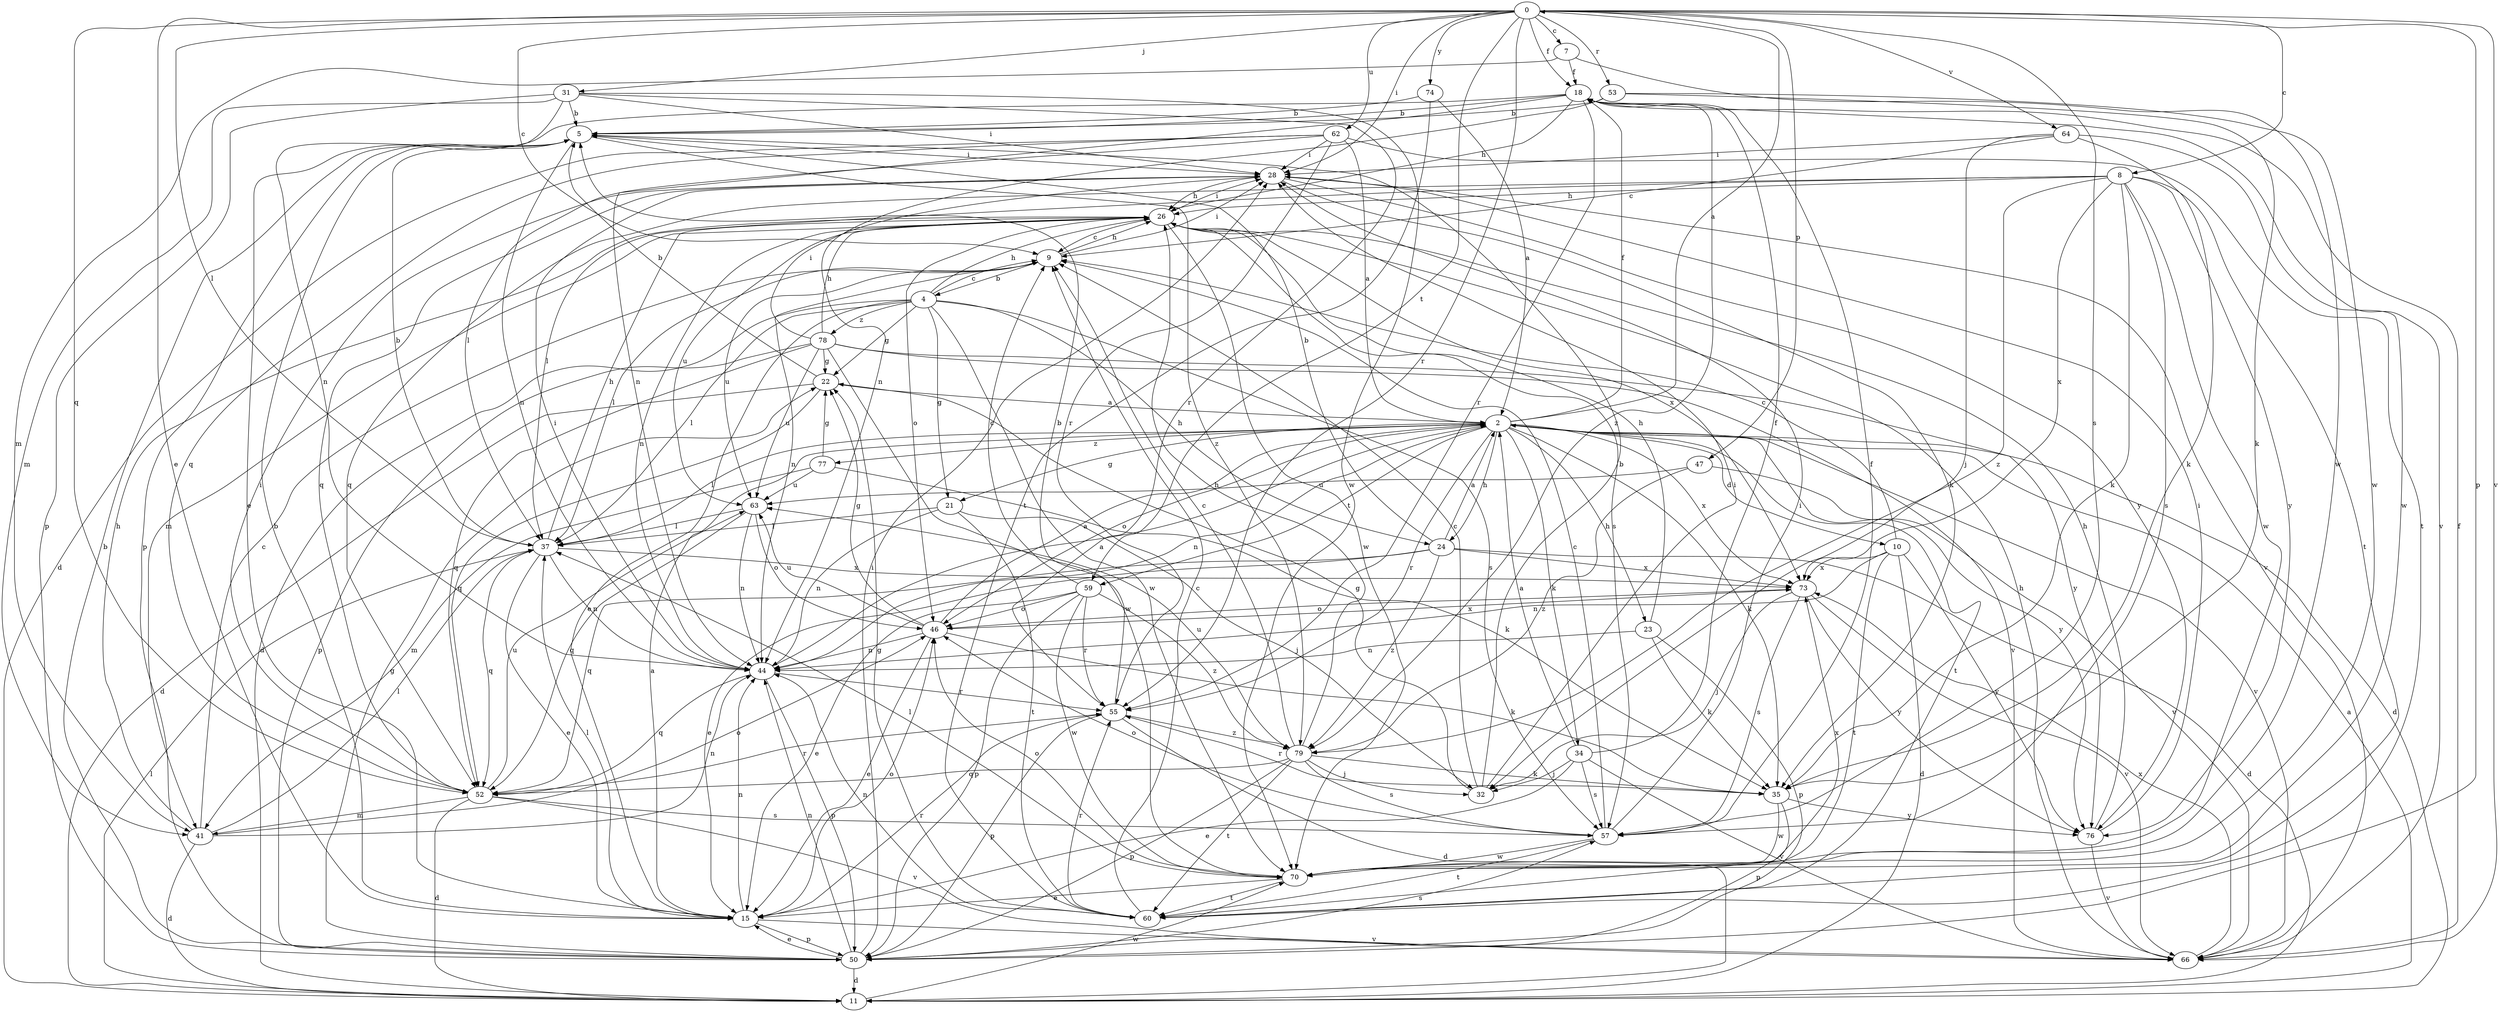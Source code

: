 strict digraph  {
0;
2;
4;
5;
7;
8;
9;
10;
11;
15;
18;
21;
22;
23;
24;
26;
28;
31;
32;
34;
35;
37;
41;
44;
46;
47;
50;
52;
53;
55;
57;
59;
60;
62;
63;
64;
66;
70;
73;
74;
76;
77;
78;
79;
0 -> 7  [label=c];
0 -> 8  [label=c];
0 -> 9  [label=c];
0 -> 15  [label=e];
0 -> 18  [label=f];
0 -> 28  [label=i];
0 -> 31  [label=j];
0 -> 37  [label=l];
0 -> 47  [label=p];
0 -> 50  [label=p];
0 -> 52  [label=q];
0 -> 53  [label=r];
0 -> 55  [label=r];
0 -> 57  [label=s];
0 -> 59  [label=t];
0 -> 62  [label=u];
0 -> 64  [label=v];
0 -> 66  [label=v];
0 -> 74  [label=y];
2 -> 0  [label=a];
2 -> 10  [label=d];
2 -> 11  [label=d];
2 -> 18  [label=f];
2 -> 21  [label=g];
2 -> 23  [label=h];
2 -> 24  [label=h];
2 -> 34  [label=k];
2 -> 35  [label=k];
2 -> 37  [label=l];
2 -> 44  [label=n];
2 -> 46  [label=o];
2 -> 55  [label=r];
2 -> 59  [label=t];
2 -> 60  [label=t];
2 -> 66  [label=v];
2 -> 73  [label=x];
2 -> 76  [label=y];
2 -> 77  [label=z];
4 -> 9  [label=c];
4 -> 11  [label=d];
4 -> 15  [label=e];
4 -> 21  [label=g];
4 -> 22  [label=g];
4 -> 24  [label=h];
4 -> 26  [label=h];
4 -> 37  [label=l];
4 -> 57  [label=s];
4 -> 70  [label=w];
4 -> 78  [label=z];
5 -> 28  [label=i];
5 -> 44  [label=n];
5 -> 50  [label=p];
5 -> 79  [label=z];
7 -> 18  [label=f];
7 -> 41  [label=m];
7 -> 70  [label=w];
8 -> 26  [label=h];
8 -> 35  [label=k];
8 -> 37  [label=l];
8 -> 52  [label=q];
8 -> 57  [label=s];
8 -> 60  [label=t];
8 -> 70  [label=w];
8 -> 73  [label=x];
8 -> 76  [label=y];
8 -> 79  [label=z];
9 -> 4  [label=b];
9 -> 26  [label=h];
9 -> 28  [label=i];
9 -> 37  [label=l];
9 -> 44  [label=n];
9 -> 63  [label=u];
10 -> 9  [label=c];
10 -> 11  [label=d];
10 -> 44  [label=n];
10 -> 60  [label=t];
10 -> 73  [label=x];
10 -> 76  [label=y];
11 -> 2  [label=a];
11 -> 37  [label=l];
11 -> 70  [label=w];
15 -> 2  [label=a];
15 -> 5  [label=b];
15 -> 37  [label=l];
15 -> 44  [label=n];
15 -> 46  [label=o];
15 -> 50  [label=p];
15 -> 55  [label=r];
15 -> 66  [label=v];
18 -> 5  [label=b];
18 -> 15  [label=e];
18 -> 26  [label=h];
18 -> 44  [label=n];
18 -> 55  [label=r];
18 -> 66  [label=v];
18 -> 79  [label=z];
21 -> 32  [label=j];
21 -> 37  [label=l];
21 -> 44  [label=n];
21 -> 60  [label=t];
22 -> 2  [label=a];
22 -> 5  [label=b];
22 -> 11  [label=d];
22 -> 52  [label=q];
23 -> 26  [label=h];
23 -> 35  [label=k];
23 -> 44  [label=n];
23 -> 50  [label=p];
24 -> 2  [label=a];
24 -> 5  [label=b];
24 -> 11  [label=d];
24 -> 15  [label=e];
24 -> 52  [label=q];
24 -> 73  [label=x];
24 -> 79  [label=z];
26 -> 9  [label=c];
26 -> 28  [label=i];
26 -> 41  [label=m];
26 -> 44  [label=n];
26 -> 46  [label=o];
26 -> 57  [label=s];
26 -> 63  [label=u];
26 -> 70  [label=w];
26 -> 73  [label=x];
28 -> 26  [label=h];
28 -> 35  [label=k];
28 -> 52  [label=q];
28 -> 66  [label=v];
28 -> 76  [label=y];
31 -> 5  [label=b];
31 -> 28  [label=i];
31 -> 41  [label=m];
31 -> 44  [label=n];
31 -> 50  [label=p];
31 -> 55  [label=r];
31 -> 70  [label=w];
32 -> 5  [label=b];
32 -> 9  [label=c];
32 -> 22  [label=g];
32 -> 28  [label=i];
34 -> 2  [label=a];
34 -> 15  [label=e];
34 -> 18  [label=f];
34 -> 32  [label=j];
34 -> 57  [label=s];
34 -> 66  [label=v];
35 -> 50  [label=p];
35 -> 55  [label=r];
35 -> 70  [label=w];
35 -> 76  [label=y];
37 -> 5  [label=b];
37 -> 15  [label=e];
37 -> 26  [label=h];
37 -> 44  [label=n];
37 -> 52  [label=q];
37 -> 73  [label=x];
41 -> 9  [label=c];
41 -> 11  [label=d];
41 -> 26  [label=h];
41 -> 37  [label=l];
41 -> 44  [label=n];
41 -> 46  [label=o];
44 -> 2  [label=a];
44 -> 28  [label=i];
44 -> 50  [label=p];
44 -> 52  [label=q];
44 -> 55  [label=r];
46 -> 2  [label=a];
46 -> 15  [label=e];
46 -> 22  [label=g];
46 -> 35  [label=k];
46 -> 44  [label=n];
46 -> 63  [label=u];
46 -> 73  [label=x];
47 -> 63  [label=u];
47 -> 66  [label=v];
47 -> 79  [label=z];
50 -> 5  [label=b];
50 -> 11  [label=d];
50 -> 15  [label=e];
50 -> 22  [label=g];
50 -> 28  [label=i];
50 -> 44  [label=n];
50 -> 57  [label=s];
52 -> 11  [label=d];
52 -> 28  [label=i];
52 -> 41  [label=m];
52 -> 55  [label=r];
52 -> 57  [label=s];
52 -> 63  [label=u];
52 -> 66  [label=v];
53 -> 5  [label=b];
53 -> 35  [label=k];
53 -> 44  [label=n];
53 -> 70  [label=w];
55 -> 5  [label=b];
55 -> 11  [label=d];
55 -> 50  [label=p];
55 -> 79  [label=z];
57 -> 9  [label=c];
57 -> 18  [label=f];
57 -> 28  [label=i];
57 -> 46  [label=o];
57 -> 60  [label=t];
57 -> 70  [label=w];
59 -> 9  [label=c];
59 -> 15  [label=e];
59 -> 46  [label=o];
59 -> 50  [label=p];
59 -> 55  [label=r];
59 -> 70  [label=w];
59 -> 79  [label=z];
60 -> 9  [label=c];
60 -> 22  [label=g];
60 -> 44  [label=n];
60 -> 55  [label=r];
62 -> 2  [label=a];
62 -> 11  [label=d];
62 -> 28  [label=i];
62 -> 37  [label=l];
62 -> 52  [label=q];
62 -> 55  [label=r];
62 -> 60  [label=t];
63 -> 37  [label=l];
63 -> 44  [label=n];
63 -> 46  [label=o];
63 -> 52  [label=q];
64 -> 9  [label=c];
64 -> 28  [label=i];
64 -> 32  [label=j];
64 -> 35  [label=k];
64 -> 70  [label=w];
66 -> 18  [label=f];
66 -> 26  [label=h];
66 -> 73  [label=x];
70 -> 15  [label=e];
70 -> 37  [label=l];
70 -> 46  [label=o];
70 -> 60  [label=t];
70 -> 73  [label=x];
73 -> 32  [label=j];
73 -> 46  [label=o];
73 -> 57  [label=s];
73 -> 66  [label=v];
73 -> 76  [label=y];
74 -> 2  [label=a];
74 -> 5  [label=b];
74 -> 60  [label=t];
76 -> 26  [label=h];
76 -> 28  [label=i];
76 -> 66  [label=v];
77 -> 22  [label=g];
77 -> 35  [label=k];
77 -> 41  [label=m];
77 -> 63  [label=u];
78 -> 22  [label=g];
78 -> 26  [label=h];
78 -> 28  [label=i];
78 -> 50  [label=p];
78 -> 52  [label=q];
78 -> 63  [label=u];
78 -> 66  [label=v];
78 -> 70  [label=w];
78 -> 76  [label=y];
79 -> 9  [label=c];
79 -> 26  [label=h];
79 -> 32  [label=j];
79 -> 35  [label=k];
79 -> 50  [label=p];
79 -> 52  [label=q];
79 -> 57  [label=s];
79 -> 60  [label=t];
79 -> 63  [label=u];
}
